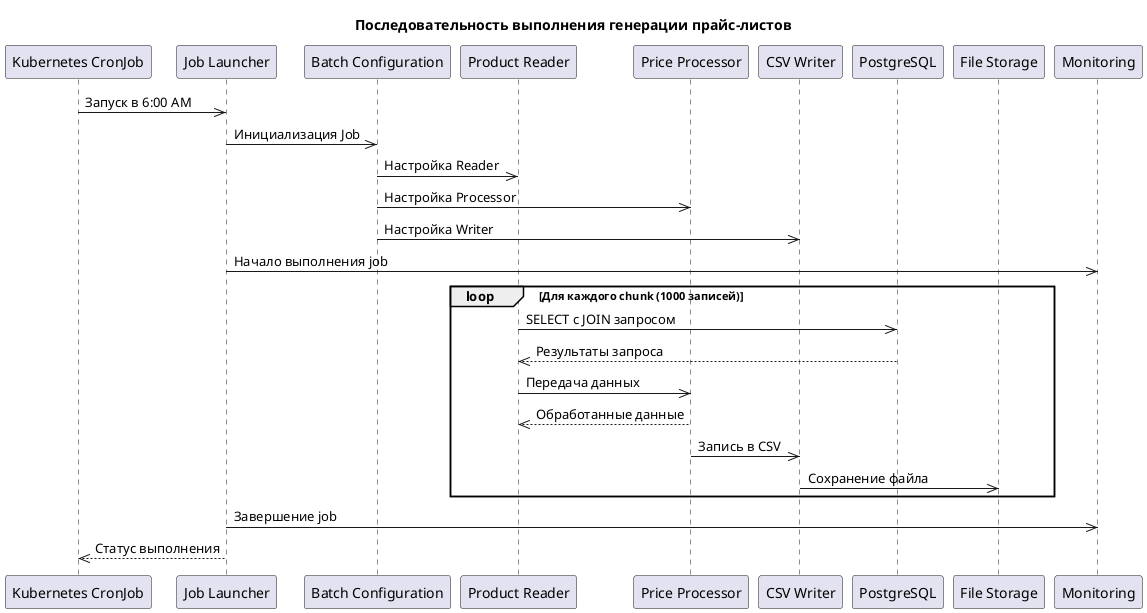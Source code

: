 @startuml

title Последовательность выполнения генерации прайс-листов

participant "Kubernetes CronJob" as scheduler
participant "Job Launcher" as launcher
participant "Batch Configuration" as config
participant "Product Reader" as reader
participant "Price Processor" as processor
participant "CSV Writer" as writer
participant "PostgreSQL" as postgres
participant "File Storage" as storage
participant "Monitoring" as monitoring

scheduler->>launcher: Запуск в 6:00 AM
launcher->>config: Инициализация Job
config->>reader: Настройка Reader
config->>processor: Настройка Processor
config->>writer: Настройка Writer

launcher->>monitoring: Начало выполнения job

loop Для каждого chunk (1000 записей)
    reader->>postgres: SELECT с JOIN запросом
    postgres-->>reader: Результаты запроса
    
    reader->>processor: Передача данных
    processor-->>reader: Обработанные данные
    
    processor->>writer: Запись в CSV
    writer->>storage: Сохранение файла
end

launcher->>monitoring: Завершение job
launcher-->>scheduler: Статус выполнения

@enduml
